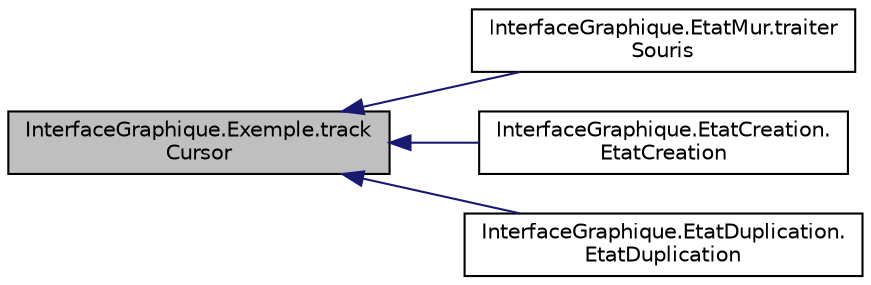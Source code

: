 digraph "InterfaceGraphique.Exemple.trackCursor"
{
  edge [fontname="Helvetica",fontsize="10",labelfontname="Helvetica",labelfontsize="10"];
  node [fontname="Helvetica",fontsize="10",shape=record];
  rankdir="LR";
  Node1 [label="InterfaceGraphique.Exemple.track\lCursor",height=0.2,width=0.4,color="black", fillcolor="grey75", style="filled", fontcolor="black"];
  Node1 -> Node2 [dir="back",color="midnightblue",fontsize="10",style="solid",fontname="Helvetica"];
  Node2 [label="InterfaceGraphique.EtatMur.traiter\lSouris",height=0.2,width=0.4,color="black", fillcolor="white", style="filled",URL="$dd/dc0/class_interface_graphique_1_1_etat_mur.html#ad345e25c40089f391815883d2be612a9",tooltip="Traiter le changement d&#39;état suite à une action du clavier. "];
  Node1 -> Node3 [dir="back",color="midnightblue",fontsize="10",style="solid",fontname="Helvetica"];
  Node3 [label="InterfaceGraphique.EtatCreation.\lEtatCreation",height=0.2,width=0.4,color="black", fillcolor="white", style="filled",URL="$df/d0f/class_interface_graphique_1_1_etat_creation.html#ad93230fb3354192e7633def0943de325",tooltip="Constructeur par paramètre de l&#39;état. "];
  Node1 -> Node4 [dir="back",color="midnightblue",fontsize="10",style="solid",fontname="Helvetica"];
  Node4 [label="InterfaceGraphique.EtatDuplication.\lEtatDuplication",height=0.2,width=0.4,color="black", fillcolor="white", style="filled",URL="$db/d73/class_interface_graphique_1_1_etat_duplication.html#a6ea876a6779246663501fdf13405115a",tooltip="Constructeur par paramètre de l&#39;état. "];
}
